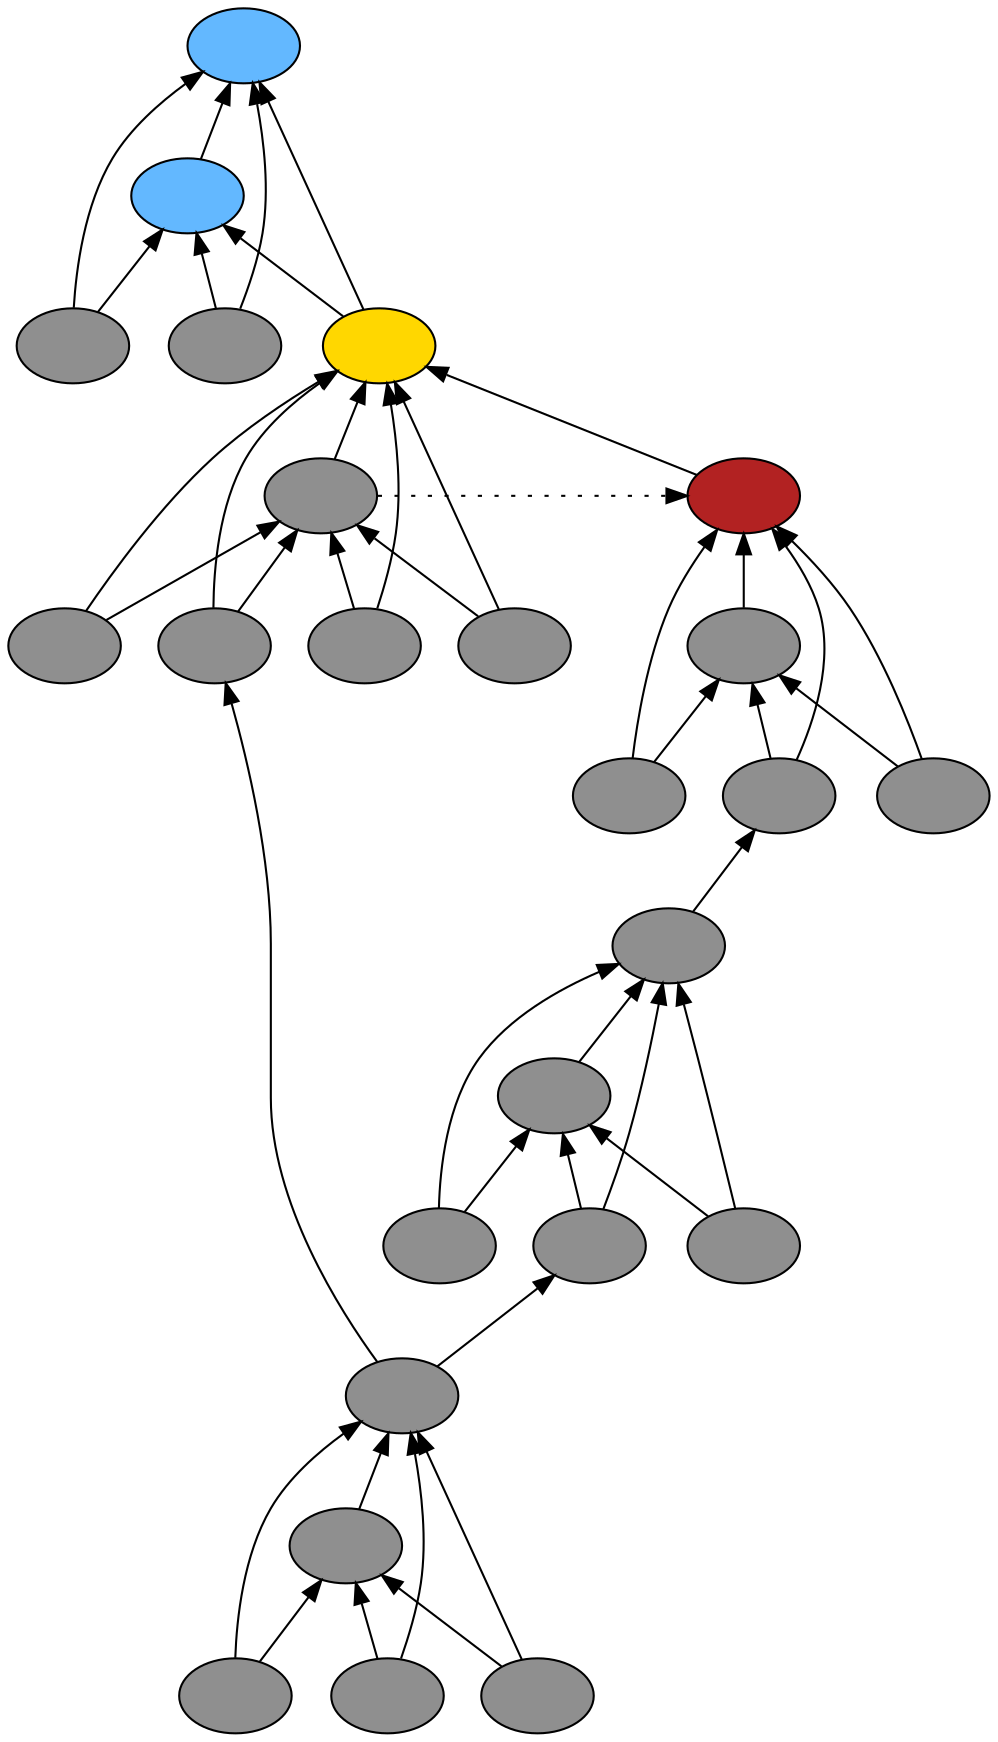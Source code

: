 digraph {
rankdir=BT
fontsize=24
subgraph clster1 {
subgraph clster2 {
"27835824"["fillcolor"="grey56" "fontsize"="24" "label"="" "shape"="ellipse" "style"="filled" ]
"29828032"["fillcolor"="grey56" "fontsize"="24" "label"="" "shape"="ellipse" "style"="filled" ]
"28691968"["fillcolor"="grey56" "fontsize"="24" "label"="" "shape"="ellipse" "style"="filled" ]
"28729712"["fillcolor"="grey56" "fontsize"="24" "label"="" "shape"="ellipse" "style"="filled" ]
"28993920"["fillcolor"="grey56" "fontsize"="24" "label"="" "shape"="ellipse" "style"="filled" ]
}

subgraph clster3 {
"29405088"["fillcolor"="grey56" "fontsize"="24" "label"="" "shape"="ellipse" "style"="filled" ]
"29046352"["fillcolor"="grey56" "fontsize"="24" "label"="" "shape"="ellipse" "style"="filled" ]
"29466608"["fillcolor"="grey56" "fontsize"="24" "label"="" "shape"="ellipse" "style"="filled" ]
"30171712"["fillcolor"="grey56" "fontsize"="24" "label"="" "shape"="ellipse" "style"="filled" ]
"28011808"["fillcolor"="grey56" "fontsize"="24" "label"="" "shape"="ellipse" "style"="filled" ]
}

subgraph clster4 {
"27912992"["fillcolor"="steelblue1" "fontsize"="24" "label"="" "shape"="ellipse" "style"="filled" ]
"28143984"["fillcolor"="steelblue1" "fontsize"="24" "label"="" "shape"="ellipse" "style"="filled" ]
"27746720"["fillcolor"="grey56" "fontsize"="24" "label"="" "shape"="ellipse" "style"="filled" ]
"27947504"["fillcolor"="grey56" "fontsize"="24" "label"="" "shape"="ellipse" "style"="filled" ]
"27994368"["fillcolor"="gold" "fontsize"="24" "label"="" "shape"="ellipse" "style"="filled" ]
"27830848"["fillcolor"="grey56" "fontsize"="24" "label"="" "shape"="ellipse" "style"="filled" ]
"28447072"["fillcolor"="grey56" "fontsize"="24" "label"="" "shape"="ellipse" "style"="filled" ]
"27718720"["fillcolor"="grey56" "fontsize"="24" "label"="" "shape"="ellipse" "style"="filled" ]
"28504496"["fillcolor"="grey56" "fontsize"="24" "label"="" "shape"="ellipse" "style"="filled" ]
"28540672"["fillcolor"="grey56" "fontsize"="24" "label"="" "shape"="ellipse" "style"="filled" ]
}

}

subgraph clster5 {
"28628048"["fillcolor"="firebrick" "fontsize"="24" "label"="" "shape"="ellipse" "style"="filled" ]
"28591872"["fillcolor"="grey56" "fontsize"="24" "label"="" "shape"="ellipse" "style"="filled" ]
"28679248"["fillcolor"="grey56" "fontsize"="24" "label"="" "shape"="ellipse" "style"="filled" ]
"28715424"["fillcolor"="grey56" "fontsize"="24" "label"="" "shape"="ellipse" "style"="filled" ]
"28753168"["fillcolor"="grey56" "fontsize"="24" "label"="" "shape"="ellipse" "style"="filled" ]
}

"28691968" -> "27835824"["arrowhead"="normal" "color"="black" "constraint"="true" "style"="solid" ]
"28691968" -> "29828032"["arrowhead"="normal" "color"="black" "constraint"="true" "style"="solid" ]
"28729712" -> "27835824"["arrowhead"="normal" "color"="black" "constraint"="true" "style"="solid" ]
"28729712" -> "29828032"["arrowhead"="normal" "color"="black" "constraint"="true" "style"="solid" ]
"28993920" -> "27835824"["arrowhead"="normal" "color"="black" "constraint"="true" "style"="solid" ]
"28993920" -> "29828032"["arrowhead"="normal" "color"="black" "constraint"="true" "style"="solid" ]
"29828032" -> "27835824"["arrowhead"="normal" "color"="black" "constraint"="true" "style"="solid" ]
"27746720" -> "27912992"["arrowhead"="normal" "color"="black" "constraint"="true" "style"="solid" ]
"27746720" -> "28143984"["arrowhead"="normal" "color"="black" "constraint"="true" "style"="solid" ]
"27947504" -> "27912992"["arrowhead"="normal" "color"="black" "constraint"="true" "style"="solid" ]
"27947504" -> "28143984"["arrowhead"="normal" "color"="black" "constraint"="true" "style"="solid" ]
"27994368" -> "27912992"["arrowhead"="normal" "color"="black" "constraint"="true" "style"="solid" ]
"27994368" -> "28143984"["arrowhead"="normal" "color"="black" "constraint"="true" "style"="solid" ]
"28447072" -> "27994368"["arrowhead"="normal" "color"="black" "constraint"="true" "style"="solid" ]
"28447072" -> "27830848"["arrowhead"="normal" "color"="black" "constraint"="true" "style"="solid" ]
"27718720" -> "27994368"["arrowhead"="normal" "color"="black" "constraint"="true" "style"="solid" ]
"27718720" -> "27830848"["arrowhead"="normal" "color"="black" "constraint"="true" "style"="solid" ]
"27835824" -> "27718720"["arrowhead"="normal" "color"="black" "constraint"="true" "style"="solid" ]
"28504496" -> "27994368"["arrowhead"="normal" "color"="black" "constraint"="true" "style"="solid" ]
"28504496" -> "27830848"["arrowhead"="normal" "color"="black" "constraint"="true" "style"="solid" ]
"28540672" -> "27994368"["arrowhead"="normal" "color"="black" "constraint"="true" "style"="solid" ]
"28540672" -> "27830848"["arrowhead"="normal" "color"="black" "constraint"="true" "style"="solid" ]
"27830848" -> "27994368"["arrowhead"="normal" "color"="black" "constraint"="true" "style"="solid" ]
"28628048" -> "27994368"["arrowhead"="normal" "color"="black" "constraint"="true" "style"="solid" ]
"27830848" -> "28628048"["arrowhead"="normal" "color"="black" "constraint"="false" "style"="dotted" ]
"28143984" -> "27912992"["arrowhead"="normal" "color"="black" "constraint"="true" "style"="solid" ]
"28679248" -> "28628048"["arrowhead"="normal" "color"="black" "constraint"="true" "style"="solid" ]
"28679248" -> "28591872"["arrowhead"="normal" "color"="black" "constraint"="true" "style"="solid" ]
"28715424" -> "28628048"["arrowhead"="normal" "color"="black" "constraint"="true" "style"="solid" ]
"28715424" -> "28591872"["arrowhead"="normal" "color"="black" "constraint"="true" "style"="solid" ]
"29405088" -> "28715424"["arrowhead"="normal" "color"="black" "constraint"="true" "style"="solid" ]
"28753168" -> "28628048"["arrowhead"="normal" "color"="black" "constraint"="true" "style"="solid" ]
"28753168" -> "28591872"["arrowhead"="normal" "color"="black" "constraint"="true" "style"="solid" ]
"28591872" -> "28628048"["arrowhead"="normal" "color"="black" "constraint"="true" "style"="solid" ]
"29466608" -> "29405088"["arrowhead"="normal" "color"="black" "constraint"="true" "style"="solid" ]
"29466608" -> "29046352"["arrowhead"="normal" "color"="black" "constraint"="true" "style"="solid" ]
"30171712" -> "29405088"["arrowhead"="normal" "color"="black" "constraint"="true" "style"="solid" ]
"30171712" -> "29046352"["arrowhead"="normal" "color"="black" "constraint"="true" "style"="solid" ]
"27835824" -> "30171712"["arrowhead"="normal" "color"="black" "constraint"="true" "style"="solid" ]
"28011808" -> "29405088"["arrowhead"="normal" "color"="black" "constraint"="true" "style"="solid" ]
"28011808" -> "29046352"["arrowhead"="normal" "color"="black" "constraint"="true" "style"="solid" ]
"29046352" -> "29405088"["arrowhead"="normal" "color"="black" "constraint"="true" "style"="solid" ]

}
